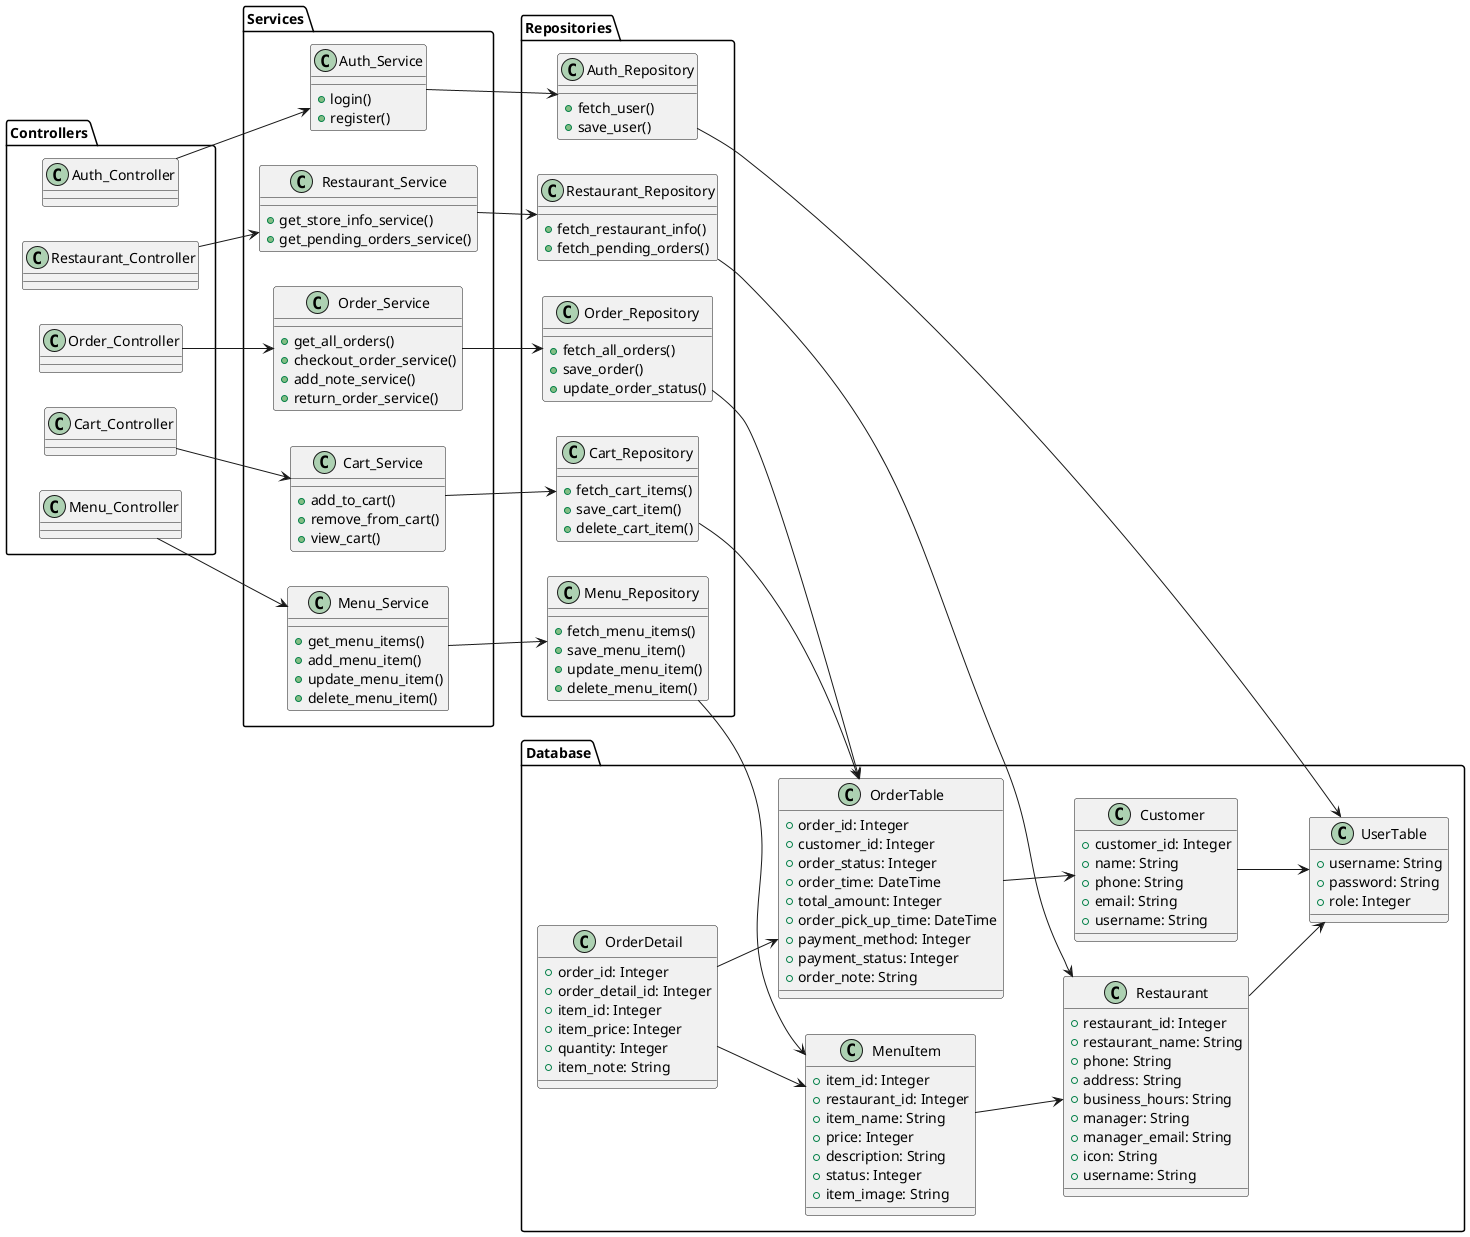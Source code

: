 ' 系統類別圖
@startuml sys_class_diagram
left to right direction

package "Controllers" {
    class Auth_Controller
    class Cart_Controller
    class Menu_Controller
    class Order_Controller
    class Restaurant_Controller
}

package "Services" {
    class Auth_Service {
        +login()
        +register()
    }
    class Cart_Service {
        +add_to_cart()
        +remove_from_cart()
        +view_cart()
    }
    class Menu_Service {
        +get_menu_items()
        +add_menu_item()
        +update_menu_item()
        +delete_menu_item()
    }
    class Order_Service {
        +get_all_orders()
        +checkout_order_service()
        +add_note_service()
        +return_order_service()
    }
    class Restaurant_Service {
        +get_store_info_service()
        +get_pending_orders_service()
    }
}

package "Repositories" {
    class Auth_Repository {
        +fetch_user()
        +save_user()
    }
    class Cart_Repository {
        +fetch_cart_items()
        +save_cart_item()
        +delete_cart_item()
    }
    class Menu_Repository {
        +fetch_menu_items()
        +save_menu_item()
        +update_menu_item()
        +delete_menu_item()
    }
    class Order_Repository {
        +fetch_all_orders()
        +save_order()
        +update_order_status()
    }
    class Restaurant_Repository {
        +fetch_restaurant_info()
        +fetch_pending_orders()
    }
}

package "Database" {
    class UserTable {
        +username: String
        +password: String
        +role: Integer
    }
    class Customer {
        +customer_id: Integer
        +name: String
        +phone: String
        +email: String
        +username: String
    }
    class Restaurant {
        +restaurant_id: Integer
        +restaurant_name: String
        +phone: String
        +address: String
        +business_hours: String
        +manager: String
        +manager_email: String
        +icon: String
        +username: String
    }
    class MenuItem {
        +item_id: Integer
        +restaurant_id: Integer
        +item_name: String
        +price: Integer
        +description: String
        +status: Integer
        +item_image: String
    }
    class OrderTable {
        +order_id: Integer
        +customer_id: Integer
        +order_status: Integer
        +order_time: DateTime
        +total_amount: Integer
        +order_pick_up_time: DateTime
        +payment_method: Integer
        +payment_status: Integer
        +order_note: String
    }
    class OrderDetail {
        +order_id: Integer
        +order_detail_id: Integer
        +item_id: Integer
        +item_price: Integer
        +quantity: Integer
        +item_note: String
    }
}

Auth_Controller --> Auth_Service
Cart_Controller --> Cart_Service
Menu_Controller --> Menu_Service
Order_Controller --> Order_Service
Restaurant_Controller --> Restaurant_Service

Auth_Service --> Auth_Repository
Cart_Service --> Cart_Repository
Menu_Service --> Menu_Repository
Order_Service --> Order_Repository
Restaurant_Service --> Restaurant_Repository

Auth_Repository --> UserTable
Cart_Repository --> OrderTable
Menu_Repository --> MenuItem
Order_Repository --> OrderTable
Restaurant_Repository --> Restaurant

Customer --> UserTable
Restaurant --> UserTable
MenuItem --> Restaurant
OrderTable --> Customer
OrderDetail --> OrderTable
OrderDetail --> MenuItem

@enduml